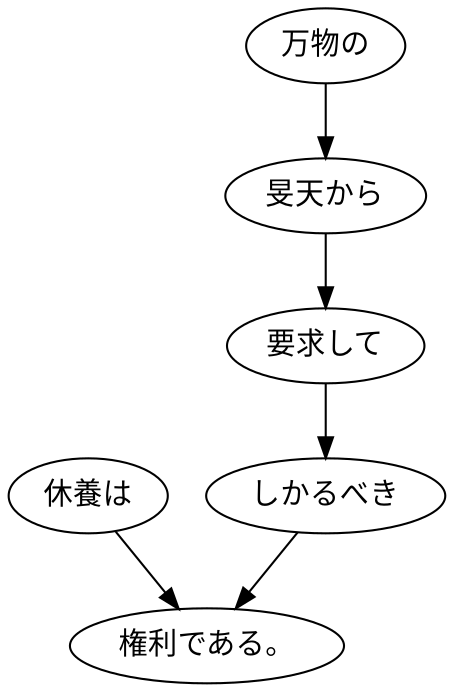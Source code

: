 digraph graph3183 {
	node0 [label="休養は"];
	node1 [label="万物の"];
	node2 [label="旻天から"];
	node3 [label="要求して"];
	node4 [label="しかるべき"];
	node5 [label="権利である。"];
	node0 -> node5;
	node1 -> node2;
	node2 -> node3;
	node3 -> node4;
	node4 -> node5;
}

